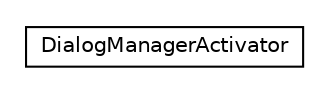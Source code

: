 #!/usr/local/bin/dot
#
# Class diagram 
# Generated by UMLGraph version R5_6-24-gf6e263 (http://www.umlgraph.org/)
#

digraph G {
	edge [fontname="Helvetica",fontsize=10,labelfontname="Helvetica",labelfontsize=10];
	node [fontname="Helvetica",fontsize=10,shape=plaintext];
	nodesep=0.25;
	ranksep=0.5;
	// org.universAAL.ui.dm.osgi.DialogManagerActivator
	c1063163 [label=<<table title="org.universAAL.ui.dm.osgi.DialogManagerActivator" border="0" cellborder="1" cellspacing="0" cellpadding="2" port="p" href="./DialogManagerActivator.html">
		<tr><td><table border="0" cellspacing="0" cellpadding="1">
<tr><td align="center" balign="center"> DialogManagerActivator </td></tr>
		</table></td></tr>
		</table>>, URL="./DialogManagerActivator.html", fontname="Helvetica", fontcolor="black", fontsize=10.0];
}

